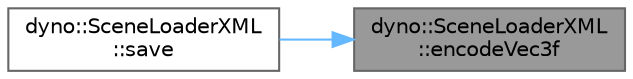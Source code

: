 digraph "dyno::SceneLoaderXML::encodeVec3f"
{
 // LATEX_PDF_SIZE
  bgcolor="transparent";
  edge [fontname=Helvetica,fontsize=10,labelfontname=Helvetica,labelfontsize=10];
  node [fontname=Helvetica,fontsize=10,shape=box,height=0.2,width=0.4];
  rankdir="RL";
  Node1 [id="Node000001",label="dyno::SceneLoaderXML\l::encodeVec3f",height=0.2,width=0.4,color="gray40", fillcolor="grey60", style="filled", fontcolor="black",tooltip=" "];
  Node1 -> Node2 [id="edge1_Node000001_Node000002",dir="back",color="steelblue1",style="solid",tooltip=" "];
  Node2 [id="Node000002",label="dyno::SceneLoaderXML\l::save",height=0.2,width=0.4,color="grey40", fillcolor="white", style="filled",URL="$classdyno_1_1_scene_loader_x_m_l.html#aeedc24b6772583b72b66b55417c4a301",tooltip=" "];
}
